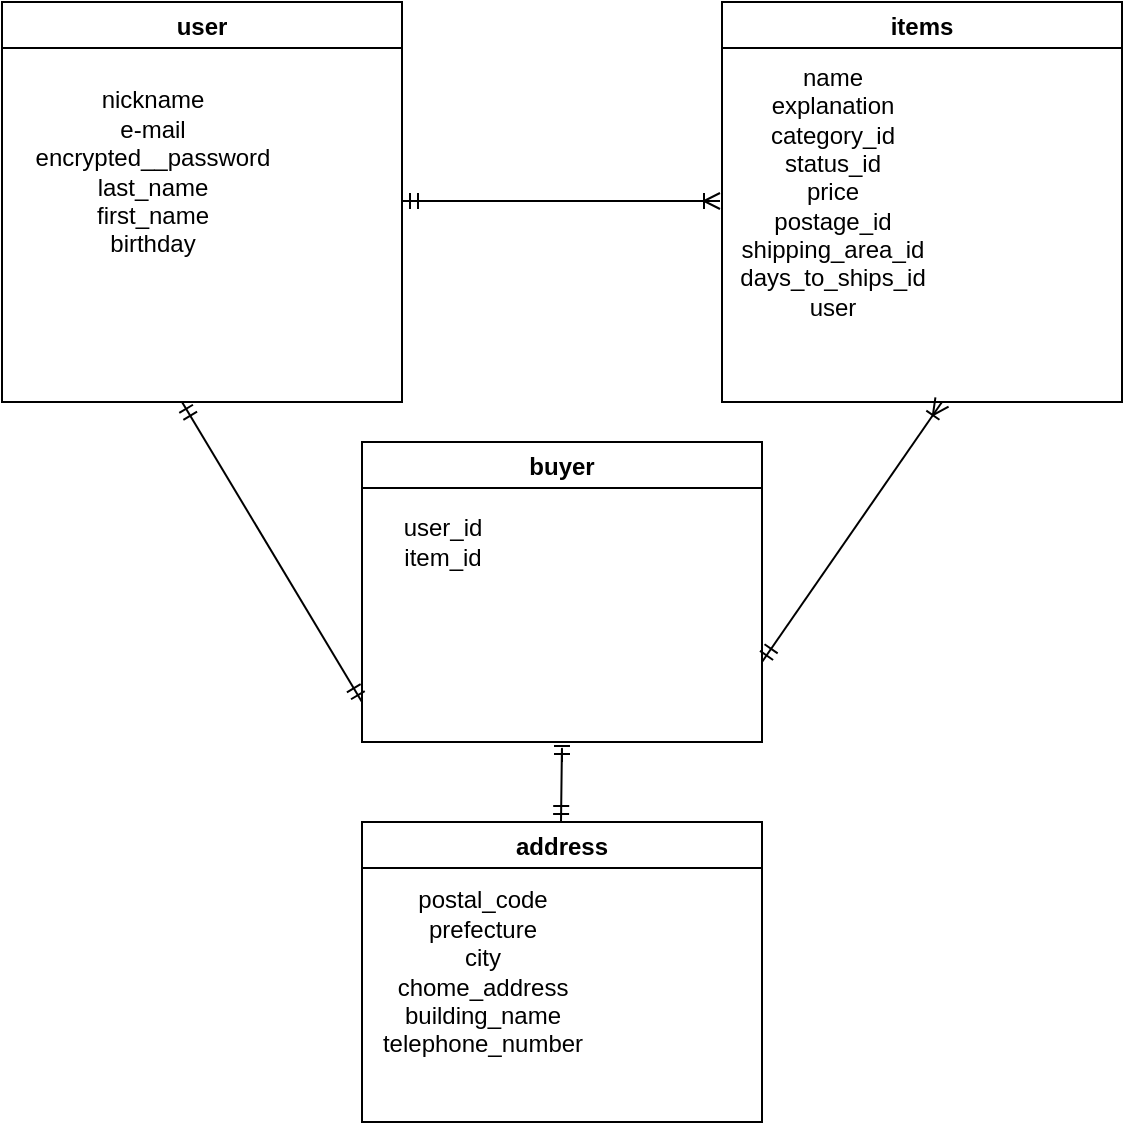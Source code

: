 <mxfile>
    <diagram id="gKINh36_m2NlC0IQyHAX" name="ページ1">
        <mxGraphModel dx="829" dy="458" grid="1" gridSize="10" guides="1" tooltips="1" connect="1" arrows="1" fold="1" page="1" pageScale="1" pageWidth="827" pageHeight="1169" math="0" shadow="0">
            <root>
                <mxCell id="0"/>
                <mxCell id="1" parent="0"/>
                <mxCell id="3" value="user" style="swimlane;" parent="1" vertex="1">
                    <mxGeometry x="40" y="40" width="200" height="200" as="geometry"/>
                </mxCell>
                <mxCell id="4" value="nickname&lt;br&gt;e-mail&lt;br&gt;encrypted__password&lt;br&gt;last_name&lt;br&gt;first_name&lt;br&gt;birthday" style="text;html=1;resizable=0;autosize=1;align=center;verticalAlign=middle;points=[];fillColor=none;strokeColor=none;rounded=0;" vertex="1" parent="3">
                    <mxGeometry x="10" y="40" width="130" height="90" as="geometry"/>
                </mxCell>
                <mxCell id="5" value="items" style="swimlane;" vertex="1" parent="1">
                    <mxGeometry x="400" y="40" width="200" height="200" as="geometry"/>
                </mxCell>
                <mxCell id="6" value="name&lt;br&gt;explanation&lt;br&gt;category_id&lt;br&gt;status_id&lt;br&gt;price&lt;br&gt;postage_id&lt;br&gt;shipping_area_id&lt;br&gt;days_to_ships_id&lt;br&gt;user" style="text;html=1;resizable=0;autosize=1;align=center;verticalAlign=middle;points=[];fillColor=none;strokeColor=none;rounded=0;" vertex="1" parent="5">
                    <mxGeometry y="30" width="110" height="130" as="geometry"/>
                </mxCell>
                <mxCell id="7" value="" style="edgeStyle=entityRelationEdgeStyle;fontSize=12;html=1;endArrow=ERoneToMany;startArrow=ERmandOne;" edge="1" parent="1">
                    <mxGeometry width="100" height="100" relative="1" as="geometry">
                        <mxPoint x="240" y="139.5" as="sourcePoint"/>
                        <mxPoint x="399" y="139.5" as="targetPoint"/>
                    </mxGeometry>
                </mxCell>
                <mxCell id="8" value="buyer" style="swimlane;" vertex="1" parent="1">
                    <mxGeometry x="220" y="260" width="200" height="150" as="geometry"/>
                </mxCell>
                <mxCell id="11" value="user_id&lt;br&gt;item_id" style="text;html=1;resizable=0;autosize=1;align=center;verticalAlign=middle;points=[];fillColor=none;strokeColor=none;rounded=0;" vertex="1" parent="8">
                    <mxGeometry x="15" y="35" width="50" height="30" as="geometry"/>
                </mxCell>
                <mxCell id="12" value="" style="fontSize=12;html=1;endArrow=ERoneToMany;startArrow=ERmandOne;" edge="1" parent="1">
                    <mxGeometry width="100" height="100" relative="1" as="geometry">
                        <mxPoint x="420" y="370" as="sourcePoint"/>
                        <mxPoint x="510" y="240" as="targetPoint"/>
                    </mxGeometry>
                </mxCell>
                <mxCell id="18" value="" style="fontSize=12;html=1;endArrow=ERmandOne;startArrow=ERmandOne;" edge="1" parent="1">
                    <mxGeometry width="100" height="100" relative="1" as="geometry">
                        <mxPoint x="220" y="390" as="sourcePoint"/>
                        <mxPoint x="130" y="240" as="targetPoint"/>
                    </mxGeometry>
                </mxCell>
                <mxCell id="19" value="address" style="swimlane;" vertex="1" parent="1">
                    <mxGeometry x="220" y="450" width="200" height="150" as="geometry"/>
                </mxCell>
                <mxCell id="20" value="postal_code&lt;br&gt;prefecture&lt;br&gt;city&lt;br&gt;chome_address&lt;br&gt;building_name&lt;br&gt;telephone_number" style="text;html=1;resizable=0;autosize=1;align=center;verticalAlign=middle;points=[];fillColor=none;strokeColor=none;rounded=0;" vertex="1" parent="19">
                    <mxGeometry y="30" width="120" height="90" as="geometry"/>
                </mxCell>
                <mxCell id="21" value="" style="fontSize=12;html=1;endArrow=ERmandOne;startArrow=ERmandOne;" edge="1" parent="1">
                    <mxGeometry width="100" height="100" relative="1" as="geometry">
                        <mxPoint x="319.5" y="450" as="sourcePoint"/>
                        <mxPoint x="320" y="420" as="targetPoint"/>
                        <Array as="points">
                            <mxPoint x="320" y="410"/>
                        </Array>
                    </mxGeometry>
                </mxCell>
            </root>
        </mxGraphModel>
    </diagram>
</mxfile>
